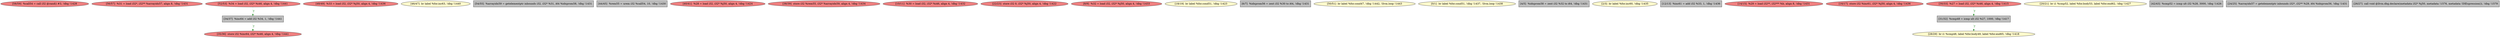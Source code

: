 
digraph G {


node4434 [fillcolor=lightcoral,label="[58/59]  %call54 = call i32 @rand() #3, !dbg !1428",shape=ellipse,style=filled ]
node4433 [fillcolor=lightcoral,label="[56/57]  %31 = load i32*, i32** %arrayidx57, align 8, !dbg !1431",shape=ellipse,style=filled ]
node4432 [fillcolor=lightcoral,label="[35/36]  store i32 %inc64, i32* %i46, align 4, !dbg !1441",shape=ellipse,style=filled ]
node4428 [fillcolor=lightcoral,label="[48/49]  %33 = load i32, i32* %j50, align 4, !dbg !1436",shape=ellipse,style=filled ]
node4427 [fillcolor=lemonchiffon,label="[46/47]  br label %for.inc63, !dbg !1440",shape=ellipse,style=filled ]
node4431 [fillcolor=grey,label="[54/55]  %arrayidx59 = getelementptr inbounds i32, i32* %31, i64 %idxprom58, !dbg !1431",shape=rectangle,style=filled ]
node4426 [fillcolor=grey,label="[44/45]  %rem55 = urem i32 %call54, 10, !dbg !1430",shape=rectangle,style=filled ]
node4424 [fillcolor=lightcoral,label="[40/41]  %28 = load i32, i32* %j50, align 4, !dbg !1424",shape=ellipse,style=filled ]
node4423 [fillcolor=lightcoral,label="[38/39]  store i32 %rem55, i32* %arrayidx59, align 4, !dbg !1434",shape=ellipse,style=filled ]
node4422 [fillcolor=grey,label="[34/37]  %inc64 = add i32 %34, 1, !dbg !1441",shape=rectangle,style=filled ]
node4410 [fillcolor=lightcoral,label="[10/11]  %30 = load i32, i32* %i46, align 4, !dbg !1432",shape=ellipse,style=filled ]
node4416 [fillcolor=lightcoral,label="[22/23]  store i32 0, i32* %j50, align 4, !dbg !1422",shape=ellipse,style=filled ]
node4409 [fillcolor=lightcoral,label="[8/9]  %32 = load i32, i32* %j50, align 4, !dbg !1433",shape=ellipse,style=filled ]
node4414 [fillcolor=lemonchiffon,label="[18/19]  br label %for.cond51, !dbg !1423",shape=ellipse,style=filled ]
node4408 [fillcolor=grey,label="[6/7]  %idxprom56 = zext i32 %30 to i64, !dbg !1431",shape=rectangle,style=filled ]
node4429 [fillcolor=lemonchiffon,label="[50/51]  br label %for.cond47, !dbg !1442, !llvm.loop !1443",shape=ellipse,style=filled ]
node4405 [fillcolor=lemonchiffon,label="[0/1]  br label %for.cond51, !dbg !1437, !llvm.loop !1438",shape=ellipse,style=filled ]
node4407 [fillcolor=grey,label="[4/5]  %idxprom58 = zext i32 %32 to i64, !dbg !1431",shape=rectangle,style=filled ]
node4406 [fillcolor=lemonchiffon,label="[2/3]  br label %for.inc60, !dbg !1435",shape=ellipse,style=filled ]
node4411 [fillcolor=grey,label="[12/13]  %inc61 = add i32 %33, 1, !dbg !1436",shape=rectangle,style=filled ]
node4412 [fillcolor=lightcoral,label="[14/15]  %29 = load i32**, i32*** %b, align 8, !dbg !1431",shape=ellipse,style=filled ]
node4413 [fillcolor=lightcoral,label="[16/17]  store i32 %inc61, i32* %j50, align 4, !dbg !1436",shape=ellipse,style=filled ]
node4419 [fillcolor=lemonchiffon,label="[28/29]  br i1 %cmp48, label %for.body49, label %for.end65, !dbg !1418",shape=ellipse,style=filled ]
node4415 [fillcolor=lemonchiffon,label="[20/21]  br i1 %cmp52, label %for.body53, label %for.end62, !dbg !1427",shape=ellipse,style=filled ]
node4425 [fillcolor=grey,label="[42/43]  %cmp52 = icmp ult i32 %28, 3000, !dbg !1426",shape=rectangle,style=filled ]
node4421 [fillcolor=grey,label="[31/32]  %cmp48 = icmp ult i32 %27, 1000, !dbg !1417",shape=rectangle,style=filled ]
node4417 [fillcolor=grey,label="[24/25]  %arrayidx57 = getelementptr inbounds i32*, i32** %29, i64 %idxprom56, !dbg !1431",shape=rectangle,style=filled ]
node4418 [fillcolor=grey,label="[26/27]  call void @llvm.dbg.declare(metadata i32* %j50, metadata !1576, metadata !DIExpression()), !dbg !1579",shape=rectangle,style=filled ]
node4430 [fillcolor=lightcoral,label="[52/53]  %34 = load i32, i32* %i46, align 4, !dbg !1441",shape=ellipse,style=filled ]
node4420 [fillcolor=lightcoral,label="[30/33]  %27 = load i32, i32* %i46, align 4, !dbg !1415",shape=ellipse,style=filled ]

node4420->node4421 [style=dotted,color=forestgreen,label="T",fontcolor=forestgreen ]
node4430->node4422 [style=dotted,color=forestgreen,label="T",fontcolor=forestgreen ]
node4421->node4419 [style=dotted,color=forestgreen,label="T",fontcolor=forestgreen ]
node4422->node4432 [style=dotted,color=forestgreen,label="T",fontcolor=forestgreen ]


}
